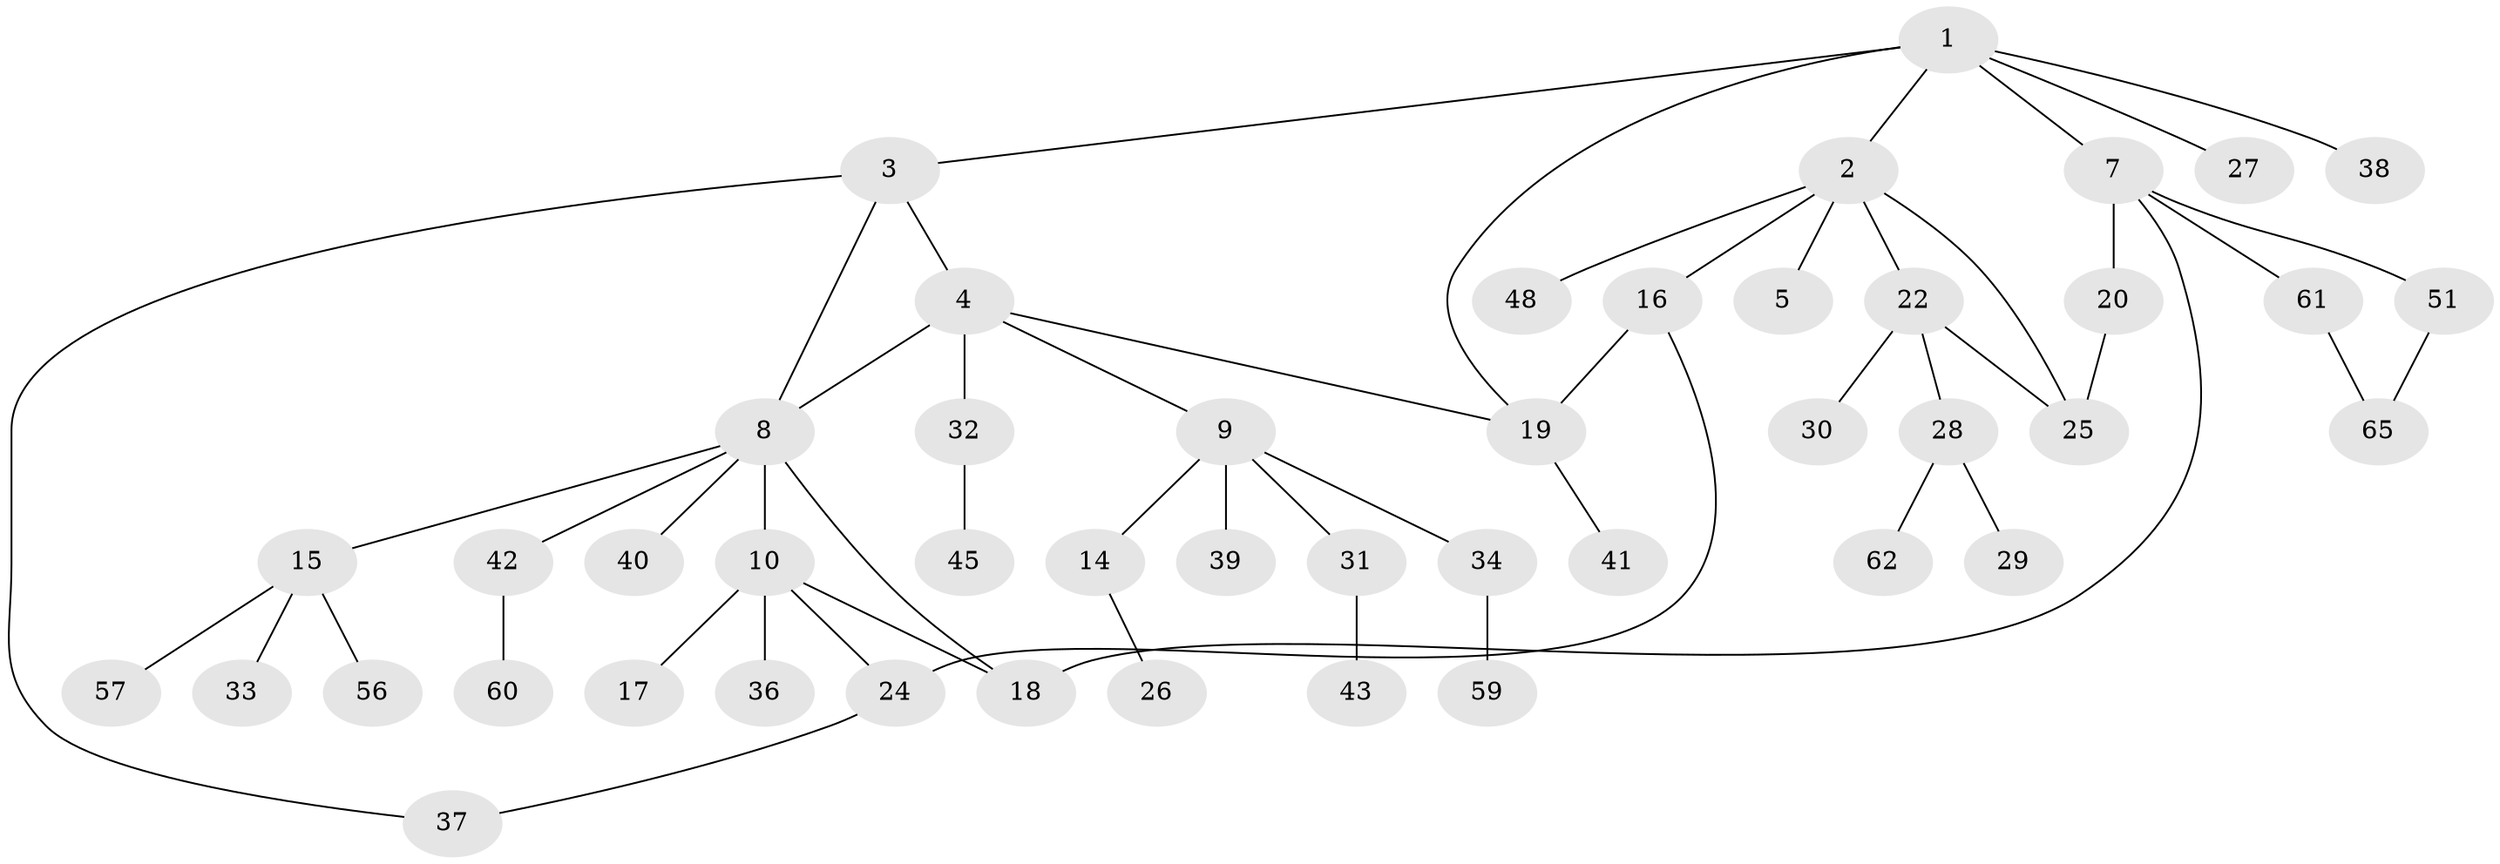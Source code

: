 // original degree distribution, {4: 0.10294117647058823, 5: 0.058823529411764705, 3: 0.17647058823529413, 1: 0.35294117647058826, 6: 0.014705882352941176, 2: 0.29411764705882354}
// Generated by graph-tools (version 1.1) at 2025/41/03/06/25 10:41:26]
// undirected, 46 vertices, 55 edges
graph export_dot {
graph [start="1"]
  node [color=gray90,style=filled];
  1 [super="+6"];
  2 [super="+46"];
  3 [super="+21"];
  4 [super="+12"];
  5;
  7 [super="+11"];
  8 [super="+67"];
  9 [super="+13"];
  10 [super="+68"];
  14;
  15 [super="+55"];
  16;
  17 [super="+23"];
  18;
  19 [super="+47"];
  20 [super="+44"];
  22 [super="+63"];
  24 [super="+58"];
  25 [super="+53"];
  26;
  27;
  28 [super="+54"];
  29 [super="+49"];
  30 [super="+35"];
  31 [super="+52"];
  32;
  33;
  34;
  36;
  37;
  38 [super="+64"];
  39;
  40;
  41;
  42;
  43;
  45 [super="+50"];
  48;
  51;
  56;
  57;
  59;
  60;
  61;
  62;
  65 [super="+66"];
  1 -- 2;
  1 -- 3;
  1 -- 38;
  1 -- 27;
  1 -- 19;
  1 -- 7;
  2 -- 5;
  2 -- 16;
  2 -- 22;
  2 -- 48;
  2 -- 25;
  3 -- 4;
  3 -- 8;
  3 -- 37;
  4 -- 8;
  4 -- 9;
  4 -- 19;
  4 -- 32;
  7 -- 18;
  7 -- 51;
  7 -- 20;
  7 -- 61;
  8 -- 10;
  8 -- 15;
  8 -- 40;
  8 -- 42;
  8 -- 18;
  9 -- 14;
  9 -- 31;
  9 -- 34;
  9 -- 39;
  10 -- 17;
  10 -- 36;
  10 -- 18;
  10 -- 24;
  14 -- 26;
  15 -- 33;
  15 -- 57;
  15 -- 56;
  16 -- 19;
  16 -- 24;
  19 -- 41;
  20 -- 25;
  22 -- 28;
  22 -- 30;
  22 -- 25;
  24 -- 37;
  28 -- 29;
  28 -- 62;
  31 -- 43;
  32 -- 45;
  34 -- 59;
  42 -- 60;
  51 -- 65;
  61 -- 65;
}

